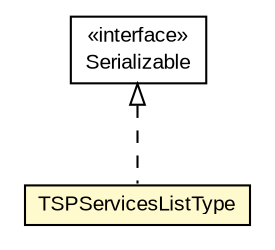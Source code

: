 #!/usr/local/bin/dot
#
# Class diagram 
# Generated by UMLGraph version R5_6-24-gf6e263 (http://www.umlgraph.org/)
#

digraph G {
	edge [fontname="arial",fontsize=10,labelfontname="arial",labelfontsize=10];
	node [fontname="arial",fontsize=10,shape=plaintext];
	nodesep=0.25;
	ranksep=0.5;
	// eu.europa.esig.jaxb.tsl.TSPServicesListType
	c707303 [label=<<table title="eu.europa.esig.jaxb.tsl.TSPServicesListType" border="0" cellborder="1" cellspacing="0" cellpadding="2" port="p" bgcolor="lemonChiffon" href="./TSPServicesListType.html">
		<tr><td><table border="0" cellspacing="0" cellpadding="1">
<tr><td align="center" balign="center"> TSPServicesListType </td></tr>
		</table></td></tr>
		</table>>, URL="./TSPServicesListType.html", fontname="arial", fontcolor="black", fontsize=10.0];
	//eu.europa.esig.jaxb.tsl.TSPServicesListType implements java.io.Serializable
	c707590:p -> c707303:p [dir=back,arrowtail=empty,style=dashed];
	// java.io.Serializable
	c707590 [label=<<table title="java.io.Serializable" border="0" cellborder="1" cellspacing="0" cellpadding="2" port="p" href="http://java.sun.com/j2se/1.4.2/docs/api/java/io/Serializable.html">
		<tr><td><table border="0" cellspacing="0" cellpadding="1">
<tr><td align="center" balign="center"> &#171;interface&#187; </td></tr>
<tr><td align="center" balign="center"> Serializable </td></tr>
		</table></td></tr>
		</table>>, URL="http://java.sun.com/j2se/1.4.2/docs/api/java/io/Serializable.html", fontname="arial", fontcolor="black", fontsize=10.0];
}

